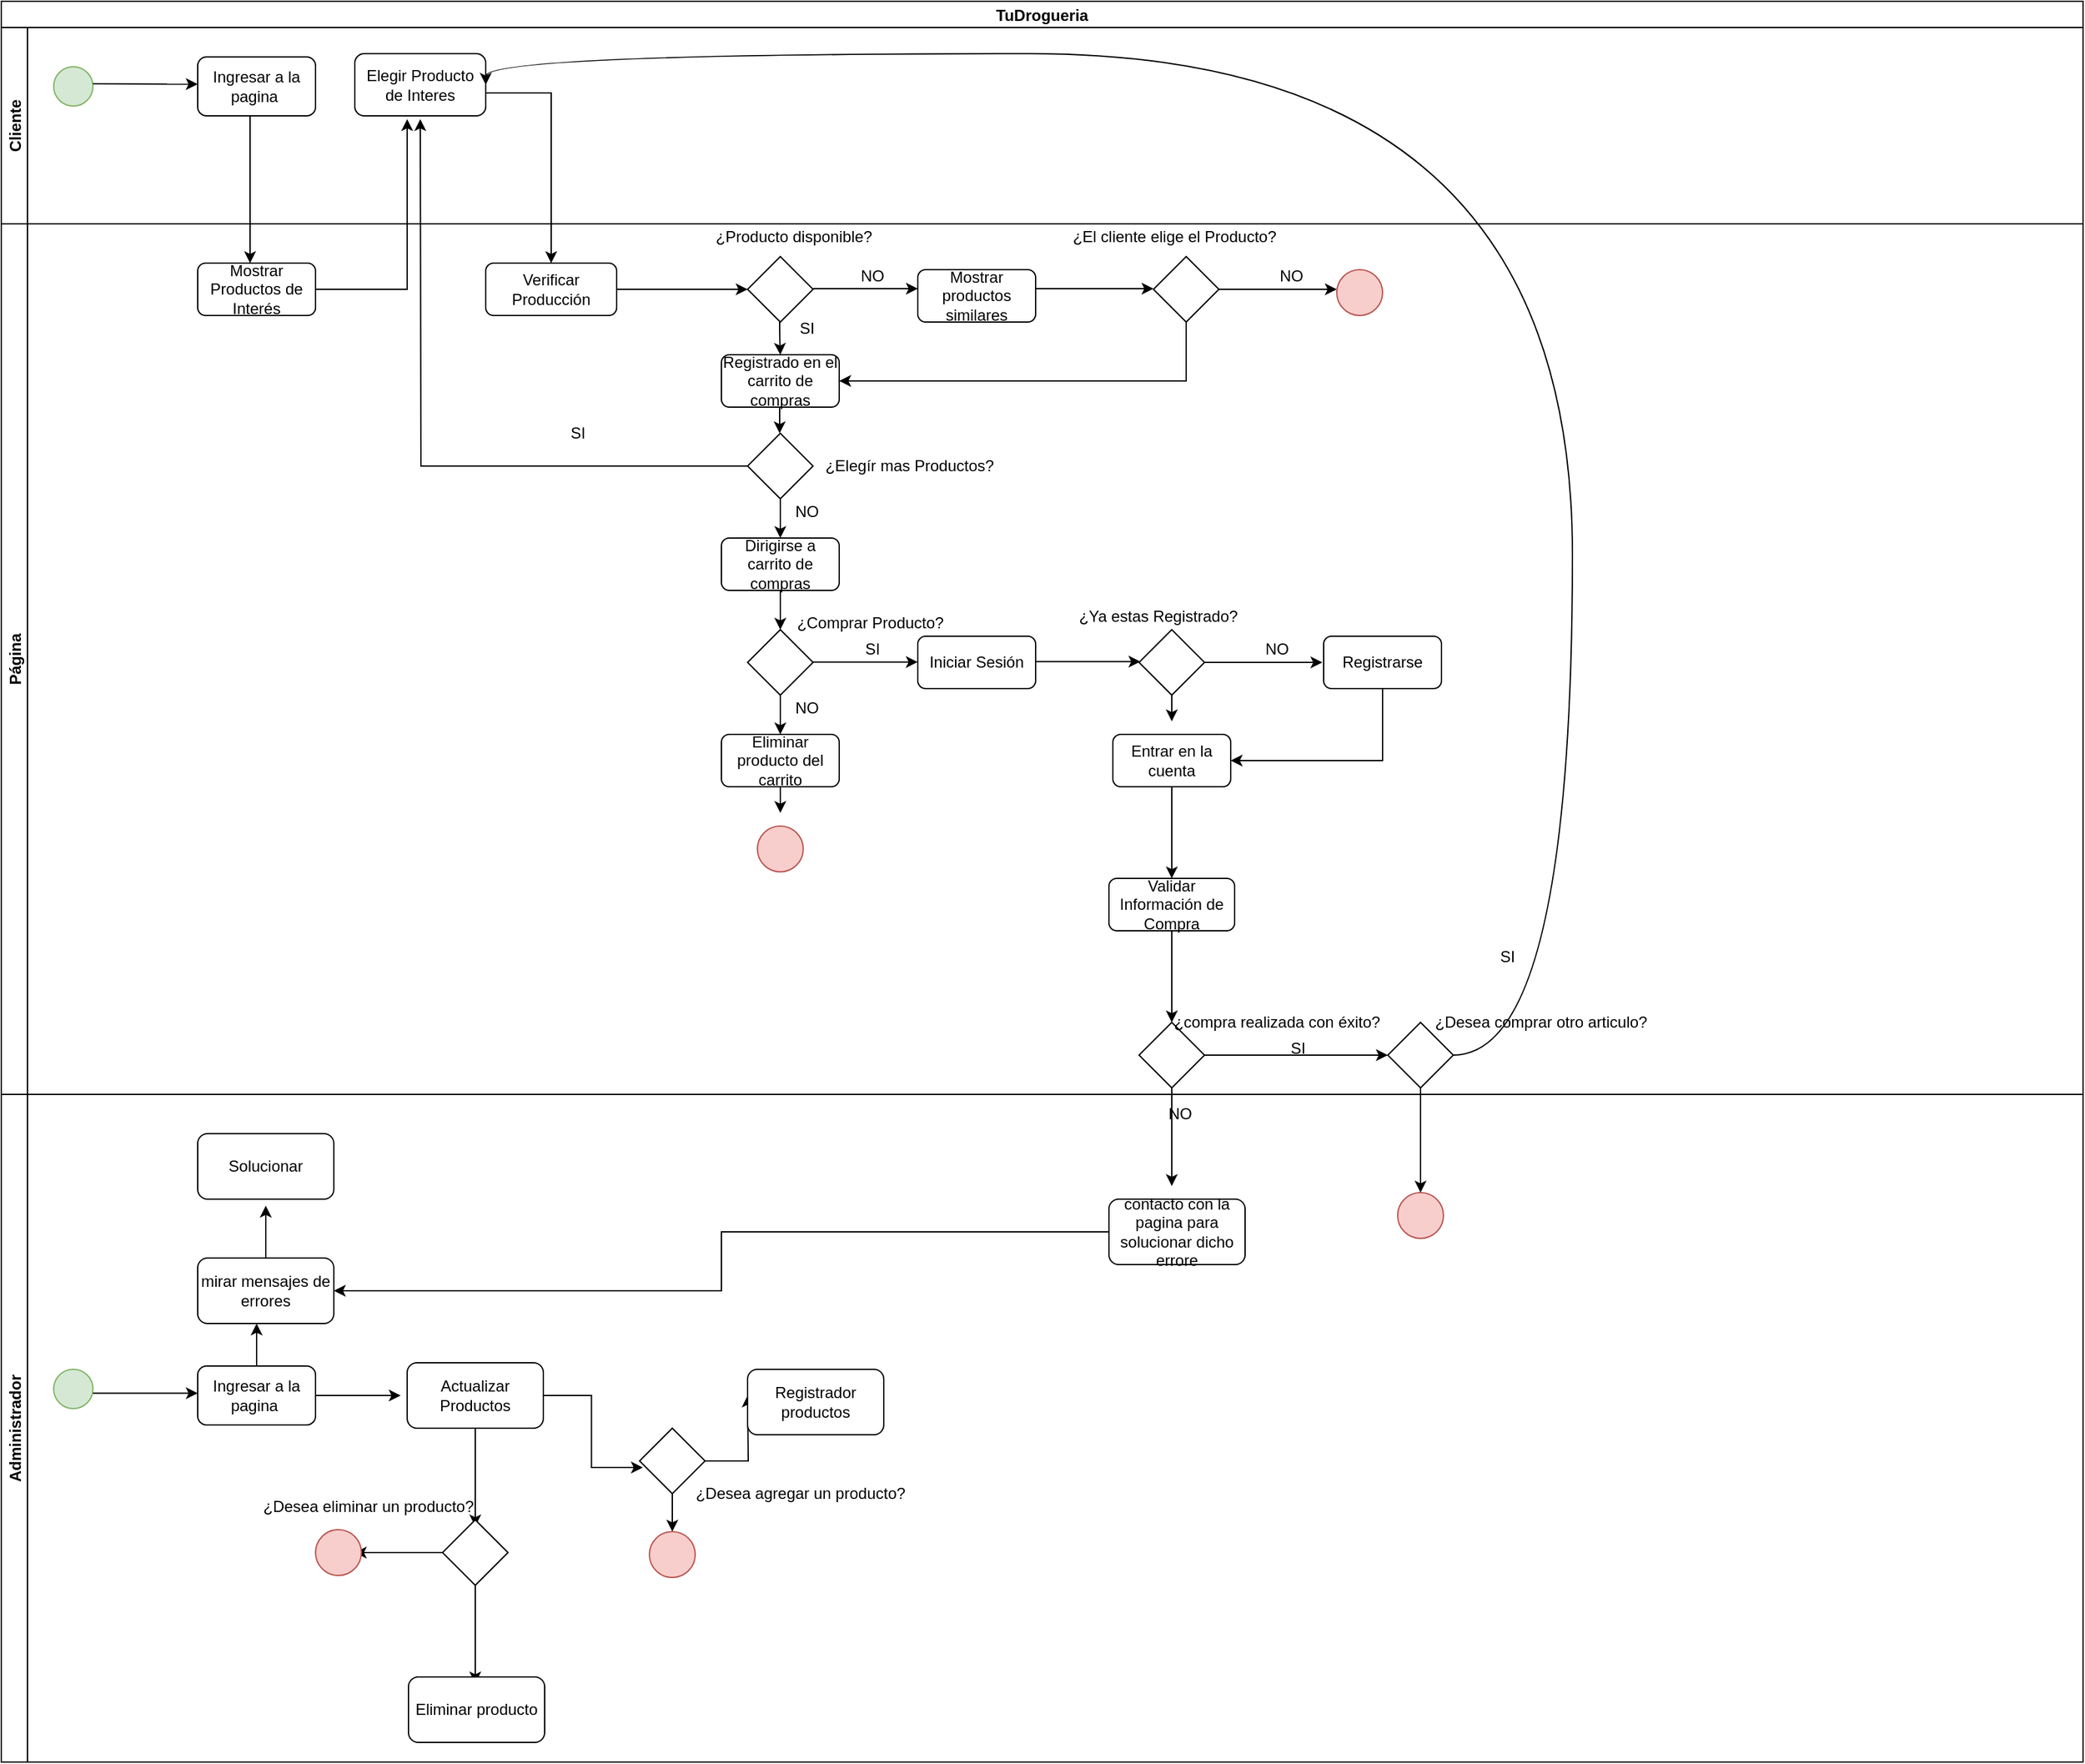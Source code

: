 <mxfile version="15.5.0" type="github">
  <diagram id="iLErq7WvWt9j3S8JXRM4" name="Page-1">
    <mxGraphModel dx="6863" dy="2080" grid="1" gridSize="10" guides="1" tooltips="1" connect="1" arrows="1" fold="1" page="1" pageScale="1" pageWidth="827" pageHeight="1169" math="0" shadow="0">
      <root>
        <mxCell id="0" />
        <mxCell id="1" parent="0" />
        <object label="TuDrogueria " id="Q-ztdBQz_QTRS-wrmiZl-7">
          <mxCell style="swimlane;childLayout=stackLayout;resizeParent=1;resizeParentMax=0;horizontal=1;startSize=20;horizontalStack=0;" parent="1" vertex="1">
            <mxGeometry x="-3290" y="110" width="1590" height="1345" as="geometry">
              <mxRectangle x="-2470" y="160" width="60" height="20" as="alternateBounds" />
            </mxGeometry>
          </mxCell>
        </object>
        <mxCell id="Q-ztdBQz_QTRS-wrmiZl-8" value="&#xa;Cliente&#xa;" style="swimlane;startSize=20;horizontal=0;" parent="Q-ztdBQz_QTRS-wrmiZl-7" vertex="1">
          <mxGeometry y="20" width="1590" height="150" as="geometry">
            <mxRectangle y="20" width="790" height="20" as="alternateBounds" />
          </mxGeometry>
        </mxCell>
        <mxCell id="Q-ztdBQz_QTRS-wrmiZl-12" value="" style="ellipse;whiteSpace=wrap;html=1;aspect=fixed;fillColor=#d5e8d4;strokeColor=#82b366;" parent="Q-ztdBQz_QTRS-wrmiZl-8" vertex="1">
          <mxGeometry x="40" y="30" width="30" height="30" as="geometry" />
        </mxCell>
        <mxCell id="Q-ztdBQz_QTRS-wrmiZl-14" value="Ingresar a la pagina&amp;nbsp;" style="rounded=1;whiteSpace=wrap;html=1;" parent="Q-ztdBQz_QTRS-wrmiZl-8" vertex="1">
          <mxGeometry x="150" y="22.5" width="90" height="45" as="geometry" />
        </mxCell>
        <mxCell id="Q-ztdBQz_QTRS-wrmiZl-18" value="" style="curved=1;endArrow=classic;html=1;rounded=0;edgeStyle=orthogonalEdgeStyle;" parent="Q-ztdBQz_QTRS-wrmiZl-8" edge="1">
          <mxGeometry width="50" height="50" relative="1" as="geometry">
            <mxPoint x="190" y="67.5" as="sourcePoint" />
            <mxPoint x="190" y="180" as="targetPoint" />
            <Array as="points">
              <mxPoint x="190" y="77.5" />
              <mxPoint x="190" y="77.5" />
            </Array>
          </mxGeometry>
        </mxCell>
        <mxCell id="Q-ztdBQz_QTRS-wrmiZl-21" value="Elegir Producto de Interes" style="rounded=1;whiteSpace=wrap;html=1;" parent="Q-ztdBQz_QTRS-wrmiZl-8" vertex="1">
          <mxGeometry x="270" y="20" width="100" height="47.5" as="geometry" />
        </mxCell>
        <mxCell id="Q-ztdBQz_QTRS-wrmiZl-22" value="" style="edgeStyle=segmentEdgeStyle;endArrow=classic;html=1;rounded=0;" parent="Q-ztdBQz_QTRS-wrmiZl-8" edge="1">
          <mxGeometry width="50" height="50" relative="1" as="geometry">
            <mxPoint x="370" y="50" as="sourcePoint" />
            <mxPoint x="420" y="180" as="targetPoint" />
          </mxGeometry>
        </mxCell>
        <mxCell id="Q-ztdBQz_QTRS-wrmiZl-43" value="" style="curved=1;endArrow=classic;html=1;rounded=0;edgeStyle=orthogonalEdgeStyle;entryX=0;entryY=0.5;entryDx=0;entryDy=0;" parent="Q-ztdBQz_QTRS-wrmiZl-8" edge="1">
          <mxGeometry width="50" height="50" relative="1" as="geometry">
            <mxPoint x="70" y="43" as="sourcePoint" />
            <mxPoint x="150" y="43.25" as="targetPoint" />
            <Array as="points">
              <mxPoint x="150" y="43.25" />
            </Array>
          </mxGeometry>
        </mxCell>
        <mxCell id="Q-ztdBQz_QTRS-wrmiZl-9" value="Página" style="swimlane;startSize=20;horizontal=0;" parent="Q-ztdBQz_QTRS-wrmiZl-7" vertex="1">
          <mxGeometry y="170" width="1590" height="665" as="geometry" />
        </mxCell>
        <mxCell id="Q-ztdBQz_QTRS-wrmiZl-19" value="Mostrar Productos de Interés" style="rounded=1;whiteSpace=wrap;html=1;" parent="Q-ztdBQz_QTRS-wrmiZl-9" vertex="1">
          <mxGeometry x="150" y="30" width="90" height="40" as="geometry" />
        </mxCell>
        <mxCell id="Q-ztdBQz_QTRS-wrmiZl-20" value="" style="endArrow=classic;html=1;rounded=0;edgeStyle=orthogonalEdgeStyle;" parent="Q-ztdBQz_QTRS-wrmiZl-9" edge="1">
          <mxGeometry width="50" height="50" relative="1" as="geometry">
            <mxPoint x="240" y="50" as="sourcePoint" />
            <mxPoint x="310" y="-80" as="targetPoint" />
            <Array as="points">
              <mxPoint x="310" y="50" />
              <mxPoint x="310" y="-70" />
            </Array>
          </mxGeometry>
        </mxCell>
        <mxCell id="Q-ztdBQz_QTRS-wrmiZl-24" value="Verificar Producción" style="rounded=1;whiteSpace=wrap;html=1;" parent="Q-ztdBQz_QTRS-wrmiZl-9" vertex="1">
          <mxGeometry x="370" y="30" width="100" height="40" as="geometry" />
        </mxCell>
        <mxCell id="Q-ztdBQz_QTRS-wrmiZl-28" value="" style="rhombus;whiteSpace=wrap;html=1;" parent="Q-ztdBQz_QTRS-wrmiZl-9" vertex="1">
          <mxGeometry x="570" y="25" width="50" height="50" as="geometry" />
        </mxCell>
        <mxCell id="Q-ztdBQz_QTRS-wrmiZl-25" value="" style="curved=1;endArrow=classic;html=1;rounded=0;edgeStyle=orthogonalEdgeStyle;exitX=1;exitY=0.5;exitDx=0;exitDy=0;entryX=0;entryY=0.5;entryDx=0;entryDy=0;" parent="Q-ztdBQz_QTRS-wrmiZl-9" source="Q-ztdBQz_QTRS-wrmiZl-24" target="Q-ztdBQz_QTRS-wrmiZl-28" edge="1">
          <mxGeometry width="50" height="50" relative="1" as="geometry">
            <mxPoint x="610" y="110" as="sourcePoint" />
            <mxPoint x="570" y="60" as="targetPoint" />
            <Array as="points">
              <mxPoint x="570" y="50" />
            </Array>
          </mxGeometry>
        </mxCell>
        <mxCell id="Q-ztdBQz_QTRS-wrmiZl-30" value="" style="curved=1;endArrow=classic;html=1;rounded=0;edgeStyle=orthogonalEdgeStyle;exitX=1;exitY=0.5;exitDx=0;exitDy=0;" parent="Q-ztdBQz_QTRS-wrmiZl-9" edge="1">
          <mxGeometry width="50" height="50" relative="1" as="geometry">
            <mxPoint x="620" y="49.5" as="sourcePoint" />
            <mxPoint x="700" y="49.5" as="targetPoint" />
            <Array as="points">
              <mxPoint x="700" y="49.5" />
              <mxPoint x="700" y="49.5" />
            </Array>
          </mxGeometry>
        </mxCell>
        <mxCell id="Q-ztdBQz_QTRS-wrmiZl-31" value="" style="curved=1;endArrow=classic;html=1;rounded=0;edgeStyle=orthogonalEdgeStyle;" parent="Q-ztdBQz_QTRS-wrmiZl-9" edge="1">
          <mxGeometry width="50" height="50" relative="1" as="geometry">
            <mxPoint x="594.5" y="75" as="sourcePoint" />
            <mxPoint x="595" y="100" as="targetPoint" />
            <Array as="points">
              <mxPoint x="594.5" y="85" />
              <mxPoint x="594.5" y="85" />
            </Array>
          </mxGeometry>
        </mxCell>
        <mxCell id="Q-ztdBQz_QTRS-wrmiZl-32" value="SI" style="text;html=1;align=center;verticalAlign=middle;resizable=0;points=[];autosize=1;strokeColor=none;fillColor=none;" parent="Q-ztdBQz_QTRS-wrmiZl-9" vertex="1">
          <mxGeometry x="600" y="70" width="30" height="20" as="geometry" />
        </mxCell>
        <mxCell id="Q-ztdBQz_QTRS-wrmiZl-33" value="NO" style="text;html=1;align=center;verticalAlign=middle;resizable=0;points=[];autosize=1;strokeColor=none;fillColor=none;" parent="Q-ztdBQz_QTRS-wrmiZl-9" vertex="1">
          <mxGeometry x="650" y="30" width="30" height="20" as="geometry" />
        </mxCell>
        <mxCell id="Q-ztdBQz_QTRS-wrmiZl-35" value="&lt;span&gt;Dirigirse a carrito de compras&lt;/span&gt;" style="rounded=1;whiteSpace=wrap;html=1;" parent="Q-ztdBQz_QTRS-wrmiZl-9" vertex="1">
          <mxGeometry x="550" y="240" width="90" height="40" as="geometry" />
        </mxCell>
        <mxCell id="Q-ztdBQz_QTRS-wrmiZl-36" value="" style="curved=1;endArrow=classic;html=1;rounded=0;edgeStyle=orthogonalEdgeStyle;exitX=1;exitY=0.363;exitDx=0;exitDy=0;exitPerimeter=0;" parent="Q-ztdBQz_QTRS-wrmiZl-9" source="Q-ztdBQz_QTRS-wrmiZl-34" edge="1">
          <mxGeometry width="50" height="50" relative="1" as="geometry">
            <mxPoint x="800" y="49.5" as="sourcePoint" />
            <mxPoint x="880" y="49.5" as="targetPoint" />
            <Array as="points" />
          </mxGeometry>
        </mxCell>
        <mxCell id="Q-ztdBQz_QTRS-wrmiZl-34" value="Mostrar productos similares" style="rounded=1;whiteSpace=wrap;html=1;" parent="Q-ztdBQz_QTRS-wrmiZl-9" vertex="1">
          <mxGeometry x="700" y="35" width="90" height="40" as="geometry" />
        </mxCell>
        <mxCell id="Q-ztdBQz_QTRS-wrmiZl-38" value="" style="rhombus;whiteSpace=wrap;html=1;" parent="Q-ztdBQz_QTRS-wrmiZl-9" vertex="1">
          <mxGeometry x="880" y="25" width="50" height="50" as="geometry" />
        </mxCell>
        <mxCell id="Q-ztdBQz_QTRS-wrmiZl-40" value="" style="curved=1;endArrow=classic;html=1;rounded=0;edgeStyle=orthogonalEdgeStyle;exitX=1;exitY=0.363;exitDx=0;exitDy=0;exitPerimeter=0;" parent="Q-ztdBQz_QTRS-wrmiZl-9" edge="1">
          <mxGeometry width="50" height="50" relative="1" as="geometry">
            <mxPoint x="930" y="50.02" as="sourcePoint" />
            <mxPoint x="1020" y="50" as="targetPoint" />
            <Array as="points" />
          </mxGeometry>
        </mxCell>
        <mxCell id="Q-ztdBQz_QTRS-wrmiZl-42" value="" style="ellipse;whiteSpace=wrap;html=1;aspect=fixed;fillColor=#f8cecc;strokeColor=#b85450;" parent="Q-ztdBQz_QTRS-wrmiZl-9" vertex="1">
          <mxGeometry x="1020" y="35" width="35" height="35" as="geometry" />
        </mxCell>
        <mxCell id="Q-ztdBQz_QTRS-wrmiZl-60" value="&lt;span&gt;Registrado en el carrito de compras&lt;/span&gt;" style="rounded=1;whiteSpace=wrap;html=1;" parent="Q-ztdBQz_QTRS-wrmiZl-9" vertex="1">
          <mxGeometry x="550" y="100" width="90" height="40" as="geometry" />
        </mxCell>
        <mxCell id="Q-ztdBQz_QTRS-wrmiZl-61" value="" style="endArrow=classic;html=1;rounded=0;edgeStyle=orthogonalEdgeStyle;exitX=0.5;exitY=1;exitDx=0;exitDy=0;entryX=1;entryY=0.5;entryDx=0;entryDy=0;" parent="Q-ztdBQz_QTRS-wrmiZl-9" source="Q-ztdBQz_QTRS-wrmiZl-38" target="Q-ztdBQz_QTRS-wrmiZl-60" edge="1">
          <mxGeometry width="50" height="50" relative="1" as="geometry">
            <mxPoint x="610" y="260" as="sourcePoint" />
            <mxPoint x="660" y="210" as="targetPoint" />
          </mxGeometry>
        </mxCell>
        <mxCell id="Q-ztdBQz_QTRS-wrmiZl-63" value="" style="curved=1;endArrow=classic;html=1;rounded=0;edgeStyle=orthogonalEdgeStyle;" parent="Q-ztdBQz_QTRS-wrmiZl-9" edge="1">
          <mxGeometry width="50" height="50" relative="1" as="geometry">
            <mxPoint x="594.5" y="140" as="sourcePoint" />
            <mxPoint x="595" y="160" as="targetPoint" />
            <Array as="points">
              <mxPoint x="595" y="160" />
              <mxPoint x="595" y="160" />
            </Array>
          </mxGeometry>
        </mxCell>
        <mxCell id="Q-ztdBQz_QTRS-wrmiZl-29" value="¿Producto disponible? " style="text;html=1;align=center;verticalAlign=middle;resizable=0;points=[];autosize=1;strokeColor=none;fillColor=none;" parent="Q-ztdBQz_QTRS-wrmiZl-9" vertex="1">
          <mxGeometry x="540" width="130" height="20" as="geometry" />
        </mxCell>
        <mxCell id="Q-ztdBQz_QTRS-wrmiZl-39" value="&amp;nbsp;¿El cliente elige el Producto?" style="text;html=1;align=center;verticalAlign=middle;resizable=0;points=[];autosize=1;strokeColor=none;fillColor=none;" parent="Q-ztdBQz_QTRS-wrmiZl-9" vertex="1">
          <mxGeometry x="809" width="170" height="20" as="geometry" />
        </mxCell>
        <mxCell id="Q-ztdBQz_QTRS-wrmiZl-41" value="NO" style="text;html=1;align=center;verticalAlign=middle;resizable=0;points=[];autosize=1;strokeColor=none;fillColor=none;" parent="Q-ztdBQz_QTRS-wrmiZl-9" vertex="1">
          <mxGeometry x="970" y="30" width="30" height="20" as="geometry" />
        </mxCell>
        <mxCell id="RgVQddcgOOPo6vJ5mXaN-2" value="" style="rhombus;whiteSpace=wrap;html=1;" parent="Q-ztdBQz_QTRS-wrmiZl-9" vertex="1">
          <mxGeometry x="570" y="160" width="50" height="50" as="geometry" />
        </mxCell>
        <mxCell id="RgVQddcgOOPo6vJ5mXaN-1" value="" style="curved=1;endArrow=classic;html=1;rounded=0;edgeStyle=orthogonalEdgeStyle;exitX=0.5;exitY=1;exitDx=0;exitDy=0;" parent="Q-ztdBQz_QTRS-wrmiZl-9" source="Q-ztdBQz_QTRS-wrmiZl-35" edge="1">
          <mxGeometry width="50" height="50" relative="1" as="geometry">
            <mxPoint x="630" y="310" as="sourcePoint" />
            <mxPoint x="595" y="310" as="targetPoint" />
            <Array as="points">
              <mxPoint x="595" y="310" />
            </Array>
          </mxGeometry>
        </mxCell>
        <mxCell id="RgVQddcgOOPo6vJ5mXaN-3" value="¿Elegír mas Productos?&amp;nbsp;" style="text;html=1;align=center;verticalAlign=middle;resizable=0;points=[];autosize=1;strokeColor=none;fillColor=none;" parent="Q-ztdBQz_QTRS-wrmiZl-9" vertex="1">
          <mxGeometry x="620" y="175" width="150" height="20" as="geometry" />
        </mxCell>
        <mxCell id="RgVQddcgOOPo6vJ5mXaN-4" value="" style="curved=1;endArrow=classic;html=1;rounded=0;edgeStyle=orthogonalEdgeStyle;exitX=0.5;exitY=1;exitDx=0;exitDy=0;entryX=0.5;entryY=0;entryDx=0;entryDy=0;" parent="Q-ztdBQz_QTRS-wrmiZl-9" source="RgVQddcgOOPo6vJ5mXaN-2" target="Q-ztdBQz_QTRS-wrmiZl-35" edge="1">
          <mxGeometry width="50" height="50" relative="1" as="geometry">
            <mxPoint x="605" y="290" as="sourcePoint" />
            <mxPoint x="720" y="240" as="targetPoint" />
            <Array as="points">
              <mxPoint x="595" y="230" />
              <mxPoint x="595" y="230" />
            </Array>
          </mxGeometry>
        </mxCell>
        <mxCell id="RgVQddcgOOPo6vJ5mXaN-5" value="" style="endArrow=classic;html=1;rounded=0;edgeStyle=orthogonalEdgeStyle;" parent="Q-ztdBQz_QTRS-wrmiZl-9" source="RgVQddcgOOPo6vJ5mXaN-2" edge="1">
          <mxGeometry width="50" height="50" relative="1" as="geometry">
            <mxPoint x="540" y="120" as="sourcePoint" />
            <mxPoint x="320" y="-80" as="targetPoint" />
          </mxGeometry>
        </mxCell>
        <mxCell id="RgVQddcgOOPo6vJ5mXaN-7" value="NO" style="text;html=1;align=center;verticalAlign=middle;resizable=0;points=[];autosize=1;strokeColor=none;fillColor=none;" parent="Q-ztdBQz_QTRS-wrmiZl-9" vertex="1">
          <mxGeometry x="600" y="210" width="30" height="20" as="geometry" />
        </mxCell>
        <mxCell id="RgVQddcgOOPo6vJ5mXaN-9" value="" style="curved=1;endArrow=classic;html=1;rounded=0;edgeStyle=orthogonalEdgeStyle;exitX=0.5;exitY=1;exitDx=0;exitDy=0;" parent="Q-ztdBQz_QTRS-wrmiZl-9" source="RgVQddcgOOPo6vJ5mXaN-10" edge="1">
          <mxGeometry width="50" height="50" relative="1" as="geometry">
            <mxPoint x="595" y="350" as="sourcePoint" />
            <mxPoint x="595" y="390" as="targetPoint" />
            <Array as="points" />
          </mxGeometry>
        </mxCell>
        <mxCell id="RgVQddcgOOPo6vJ5mXaN-10" value="" style="rhombus;whiteSpace=wrap;html=1;" parent="Q-ztdBQz_QTRS-wrmiZl-9" vertex="1">
          <mxGeometry x="570" y="310" width="50" height="50" as="geometry" />
        </mxCell>
        <mxCell id="RgVQddcgOOPo6vJ5mXaN-11" value="" style="curved=1;endArrow=classic;html=1;rounded=0;edgeStyle=orthogonalEdgeStyle;exitX=1;exitY=0.5;exitDx=0;exitDy=0;" parent="Q-ztdBQz_QTRS-wrmiZl-9" edge="1">
          <mxGeometry width="50" height="50" relative="1" as="geometry">
            <mxPoint x="619.97" y="334.71" as="sourcePoint" />
            <mxPoint x="699.97" y="334.71" as="targetPoint" />
            <Array as="points">
              <mxPoint x="699.97" y="334.71" />
              <mxPoint x="699.97" y="334.71" />
            </Array>
          </mxGeometry>
        </mxCell>
        <mxCell id="RgVQddcgOOPo6vJ5mXaN-12" value="¿Comprar Producto?&amp;nbsp;" style="text;html=1;align=center;verticalAlign=middle;resizable=0;points=[];autosize=1;strokeColor=none;fillColor=none;" parent="Q-ztdBQz_QTRS-wrmiZl-9" vertex="1">
          <mxGeometry x="600" y="295" width="130" height="20" as="geometry" />
        </mxCell>
        <mxCell id="RgVQddcgOOPo6vJ5mXaN-13" value="NO" style="text;html=1;align=center;verticalAlign=middle;resizable=0;points=[];autosize=1;strokeColor=none;fillColor=none;" parent="Q-ztdBQz_QTRS-wrmiZl-9" vertex="1">
          <mxGeometry x="600" y="360" width="30" height="20" as="geometry" />
        </mxCell>
        <mxCell id="RgVQddcgOOPo6vJ5mXaN-14" value="&lt;span&gt;Eliminar producto del carrito&lt;/span&gt;" style="rounded=1;whiteSpace=wrap;html=1;" parent="Q-ztdBQz_QTRS-wrmiZl-9" vertex="1">
          <mxGeometry x="550" y="390" width="90" height="40" as="geometry" />
        </mxCell>
        <mxCell id="RgVQddcgOOPo6vJ5mXaN-17" value="" style="ellipse;whiteSpace=wrap;html=1;aspect=fixed;fillColor=#f8cecc;strokeColor=#b85450;" parent="Q-ztdBQz_QTRS-wrmiZl-9" vertex="1">
          <mxGeometry x="577.5" y="460" width="35" height="35" as="geometry" />
        </mxCell>
        <mxCell id="RgVQddcgOOPo6vJ5mXaN-18" value="SI" style="text;html=1;align=center;verticalAlign=middle;resizable=0;points=[];autosize=1;strokeColor=none;fillColor=none;" parent="Q-ztdBQz_QTRS-wrmiZl-9" vertex="1">
          <mxGeometry x="650" y="315" width="30" height="20" as="geometry" />
        </mxCell>
        <mxCell id="RgVQddcgOOPo6vJ5mXaN-19" value="Iniciar Sesión" style="rounded=1;whiteSpace=wrap;html=1;" parent="Q-ztdBQz_QTRS-wrmiZl-9" vertex="1">
          <mxGeometry x="700" y="315" width="90" height="40" as="geometry" />
        </mxCell>
        <mxCell id="RgVQddcgOOPo6vJ5mXaN-20" value="" style="curved=1;endArrow=classic;html=1;rounded=0;edgeStyle=orthogonalEdgeStyle;exitX=1;exitY=0.5;exitDx=0;exitDy=0;" parent="Q-ztdBQz_QTRS-wrmiZl-9" edge="1">
          <mxGeometry width="50" height="50" relative="1" as="geometry">
            <mxPoint x="790.0" y="334.43" as="sourcePoint" />
            <mxPoint x="870.0" y="334.43" as="targetPoint" />
            <Array as="points">
              <mxPoint x="870" y="334.43" />
              <mxPoint x="870" y="334.43" />
            </Array>
          </mxGeometry>
        </mxCell>
        <mxCell id="RgVQddcgOOPo6vJ5mXaN-21" value="" style="rhombus;whiteSpace=wrap;html=1;" parent="Q-ztdBQz_QTRS-wrmiZl-9" vertex="1">
          <mxGeometry x="869" y="310" width="50" height="50" as="geometry" />
        </mxCell>
        <mxCell id="RgVQddcgOOPo6vJ5mXaN-22" value="¿Ya estas Registrado?&amp;nbsp;" style="text;html=1;align=center;verticalAlign=middle;resizable=0;points=[];autosize=1;strokeColor=none;fillColor=none;" parent="Q-ztdBQz_QTRS-wrmiZl-9" vertex="1">
          <mxGeometry x="815" y="290" width="140" height="20" as="geometry" />
        </mxCell>
        <mxCell id="RgVQddcgOOPo6vJ5mXaN-23" value="" style="curved=1;endArrow=classic;html=1;rounded=0;edgeStyle=orthogonalEdgeStyle;exitX=1;exitY=0.363;exitDx=0;exitDy=0;exitPerimeter=0;" parent="Q-ztdBQz_QTRS-wrmiZl-9" edge="1">
          <mxGeometry width="50" height="50" relative="1" as="geometry">
            <mxPoint x="919" y="335.02" as="sourcePoint" />
            <mxPoint x="1009" y="335" as="targetPoint" />
            <Array as="points" />
          </mxGeometry>
        </mxCell>
        <mxCell id="RgVQddcgOOPo6vJ5mXaN-25" value="NO" style="text;html=1;align=center;verticalAlign=middle;resizable=0;points=[];autosize=1;strokeColor=none;fillColor=none;" parent="Q-ztdBQz_QTRS-wrmiZl-9" vertex="1">
          <mxGeometry x="959" y="315" width="30" height="20" as="geometry" />
        </mxCell>
        <mxCell id="XuO5vmQLqCFwRtMips6P-2" value="" style="edgeStyle=orthogonalEdgeStyle;rounded=0;orthogonalLoop=1;jettySize=auto;html=1;" parent="Q-ztdBQz_QTRS-wrmiZl-9" source="RgVQddcgOOPo6vJ5mXaN-27" target="XuO5vmQLqCFwRtMips6P-1" edge="1">
          <mxGeometry relative="1" as="geometry" />
        </mxCell>
        <mxCell id="RgVQddcgOOPo6vJ5mXaN-27" value="&lt;span&gt;Entrar en la cuenta&lt;/span&gt;" style="rounded=1;whiteSpace=wrap;html=1;" parent="Q-ztdBQz_QTRS-wrmiZl-9" vertex="1">
          <mxGeometry x="849" y="390" width="90" height="40" as="geometry" />
        </mxCell>
        <mxCell id="RgVQddcgOOPo6vJ5mXaN-28" value="&lt;span&gt;Registrarse&lt;/span&gt;" style="rounded=1;whiteSpace=wrap;html=1;" parent="Q-ztdBQz_QTRS-wrmiZl-9" vertex="1">
          <mxGeometry x="1010" y="315" width="90" height="40" as="geometry" />
        </mxCell>
        <mxCell id="RgVQddcgOOPo6vJ5mXaN-29" value="" style="endArrow=classic;html=1;rounded=0;edgeStyle=orthogonalEdgeStyle;exitX=0.5;exitY=1;exitDx=0;exitDy=0;entryX=1;entryY=0.5;entryDx=0;entryDy=0;" parent="Q-ztdBQz_QTRS-wrmiZl-9" source="RgVQddcgOOPo6vJ5mXaN-28" target="RgVQddcgOOPo6vJ5mXaN-27" edge="1">
          <mxGeometry width="50" height="50" relative="1" as="geometry">
            <mxPoint x="1145" y="430" as="sourcePoint" />
            <mxPoint x="940" y="415" as="targetPoint" />
            <Array as="points">
              <mxPoint x="1055" y="410" />
            </Array>
          </mxGeometry>
        </mxCell>
        <mxCell id="XuO5vmQLqCFwRtMips6P-1" value="Validar Información de Compra" style="whiteSpace=wrap;html=1;rounded=1;" parent="Q-ztdBQz_QTRS-wrmiZl-9" vertex="1">
          <mxGeometry x="846" y="500" width="96" height="40" as="geometry" />
        </mxCell>
        <mxCell id="XuO5vmQLqCFwRtMips6P-18" value="" style="edgeStyle=orthogonalEdgeStyle;rounded=0;orthogonalLoop=1;jettySize=auto;html=1;" parent="Q-ztdBQz_QTRS-wrmiZl-9" source="XuO5vmQLqCFwRtMips6P-5" edge="1">
          <mxGeometry relative="1" as="geometry">
            <mxPoint x="1059" y="635" as="targetPoint" />
          </mxGeometry>
        </mxCell>
        <mxCell id="XuO5vmQLqCFwRtMips6P-5" value="" style="rhombus;whiteSpace=wrap;html=1;" parent="Q-ztdBQz_QTRS-wrmiZl-9" vertex="1">
          <mxGeometry x="869" y="610" width="50" height="50" as="geometry" />
        </mxCell>
        <mxCell id="XuO5vmQLqCFwRtMips6P-6" value="¿compra realizada con éxito?" style="text;html=1;align=center;verticalAlign=middle;resizable=0;points=[];autosize=1;strokeColor=none;fillColor=none;" parent="Q-ztdBQz_QTRS-wrmiZl-9" vertex="1">
          <mxGeometry x="889" y="600" width="170" height="20" as="geometry" />
        </mxCell>
        <mxCell id="XuO5vmQLqCFwRtMips6P-20" value="" style="rhombus;whiteSpace=wrap;html=1;" parent="Q-ztdBQz_QTRS-wrmiZl-9" vertex="1">
          <mxGeometry x="1059" y="610" width="50" height="50" as="geometry" />
        </mxCell>
        <mxCell id="XuO5vmQLqCFwRtMips6P-21" value="&amp;nbsp; &amp;nbsp; &amp;nbsp; &amp;nbsp; &amp;nbsp; &amp;nbsp; &amp;nbsp; &amp;nbsp; &amp;nbsp; &amp;nbsp; &amp;nbsp; &amp;nbsp; &amp;nbsp; &amp;nbsp; &amp;nbsp;¿Desea comprar otro articulo?&amp;nbsp;" style="text;html=1;align=center;verticalAlign=middle;resizable=0;points=[];autosize=1;strokeColor=none;fillColor=none;" parent="Q-ztdBQz_QTRS-wrmiZl-9" vertex="1">
          <mxGeometry x="989" y="600" width="280" height="20" as="geometry" />
        </mxCell>
        <mxCell id="Q-ztdBQz_QTRS-wrmiZl-10" value="Administrador" style="swimlane;startSize=20;horizontal=0;" parent="Q-ztdBQz_QTRS-wrmiZl-7" vertex="1">
          <mxGeometry y="835" width="1590" height="510" as="geometry" />
        </mxCell>
        <mxCell id="oQFXE18txxFAwCXXjKdY-53" value="" style="edgeStyle=orthogonalEdgeStyle;rounded=0;orthogonalLoop=1;jettySize=auto;html=1;entryX=1;entryY=0.5;entryDx=0;entryDy=0;" edge="1" parent="Q-ztdBQz_QTRS-wrmiZl-10" source="XuO5vmQLqCFwRtMips6P-9" target="oQFXE18txxFAwCXXjKdY-49">
          <mxGeometry relative="1" as="geometry">
            <mxPoint x="766" y="105" as="targetPoint" />
          </mxGeometry>
        </mxCell>
        <mxCell id="XuO5vmQLqCFwRtMips6P-9" value="contacto con la pagina para solucionar dicho errore" style="whiteSpace=wrap;html=1;rounded=1;" parent="Q-ztdBQz_QTRS-wrmiZl-10" vertex="1">
          <mxGeometry x="846" y="80" width="104" height="50" as="geometry" />
        </mxCell>
        <mxCell id="XuO5vmQLqCFwRtMips6P-28" value="" style="ellipse;whiteSpace=wrap;html=1;aspect=fixed;fillColor=#f8cecc;strokeColor=#b85450;" parent="Q-ztdBQz_QTRS-wrmiZl-10" vertex="1">
          <mxGeometry x="1066.5" y="75" width="35" height="35" as="geometry" />
        </mxCell>
        <mxCell id="oQFXE18txxFAwCXXjKdY-1" value="" style="ellipse;whiteSpace=wrap;html=1;aspect=fixed;fillColor=#d5e8d4;strokeColor=#82b366;" vertex="1" parent="Q-ztdBQz_QTRS-wrmiZl-10">
          <mxGeometry x="40" y="210" width="30" height="30" as="geometry" />
        </mxCell>
        <mxCell id="oQFXE18txxFAwCXXjKdY-10" value="" style="edgeStyle=orthogonalEdgeStyle;rounded=0;orthogonalLoop=1;jettySize=auto;html=1;" edge="1" parent="Q-ztdBQz_QTRS-wrmiZl-10" source="oQFXE18txxFAwCXXjKdY-2">
          <mxGeometry relative="1" as="geometry">
            <mxPoint x="305" y="230" as="targetPoint" />
          </mxGeometry>
        </mxCell>
        <mxCell id="oQFXE18txxFAwCXXjKdY-48" value="" style="edgeStyle=orthogonalEdgeStyle;rounded=0;orthogonalLoop=1;jettySize=auto;html=1;" edge="1" parent="Q-ztdBQz_QTRS-wrmiZl-10" source="oQFXE18txxFAwCXXjKdY-2">
          <mxGeometry relative="1" as="geometry">
            <mxPoint x="195" y="175" as="targetPoint" />
          </mxGeometry>
        </mxCell>
        <mxCell id="oQFXE18txxFAwCXXjKdY-2" value="Ingresar a la pagina&amp;nbsp;" style="rounded=1;whiteSpace=wrap;html=1;" vertex="1" parent="Q-ztdBQz_QTRS-wrmiZl-10">
          <mxGeometry x="150" y="207.5" width="90" height="45" as="geometry" />
        </mxCell>
        <mxCell id="oQFXE18txxFAwCXXjKdY-3" value="" style="curved=1;endArrow=classic;html=1;rounded=0;edgeStyle=orthogonalEdgeStyle;entryX=0;entryY=0.5;entryDx=0;entryDy=0;" edge="1" parent="Q-ztdBQz_QTRS-wrmiZl-10">
          <mxGeometry width="50" height="50" relative="1" as="geometry">
            <mxPoint x="70" y="228.3" as="sourcePoint" />
            <mxPoint x="150" y="228.25" as="targetPoint" />
            <Array as="points">
              <mxPoint x="150" y="228.25" />
            </Array>
          </mxGeometry>
        </mxCell>
        <mxCell id="oQFXE18txxFAwCXXjKdY-28" value="" style="edgeStyle=orthogonalEdgeStyle;rounded=0;orthogonalLoop=1;jettySize=auto;html=1;entryX=0.05;entryY=0.6;entryDx=0;entryDy=0;entryPerimeter=0;" edge="1" parent="Q-ztdBQz_QTRS-wrmiZl-10" source="oQFXE18txxFAwCXXjKdY-26" target="oQFXE18txxFAwCXXjKdY-29">
          <mxGeometry relative="1" as="geometry">
            <mxPoint x="486" y="285" as="targetPoint" />
          </mxGeometry>
        </mxCell>
        <mxCell id="oQFXE18txxFAwCXXjKdY-39" value="" style="edgeStyle=orthogonalEdgeStyle;rounded=0;orthogonalLoop=1;jettySize=auto;html=1;" edge="1" parent="Q-ztdBQz_QTRS-wrmiZl-10" source="oQFXE18txxFAwCXXjKdY-26">
          <mxGeometry relative="1" as="geometry">
            <mxPoint x="362" y="330" as="targetPoint" />
          </mxGeometry>
        </mxCell>
        <mxCell id="oQFXE18txxFAwCXXjKdY-26" value="Actualizar Productos" style="whiteSpace=wrap;html=1;rounded=1;" vertex="1" parent="Q-ztdBQz_QTRS-wrmiZl-10">
          <mxGeometry x="310" y="205" width="104" height="50" as="geometry" />
        </mxCell>
        <mxCell id="oQFXE18txxFAwCXXjKdY-11" value="¿Desea agregar un producto?" style="text;html=1;align=center;verticalAlign=middle;resizable=0;points=[];autosize=1;strokeColor=none;fillColor=none;" vertex="1" parent="Q-ztdBQz_QTRS-wrmiZl-10">
          <mxGeometry x="520" y="295" width="180" height="20" as="geometry" />
        </mxCell>
        <mxCell id="oQFXE18txxFAwCXXjKdY-31" value="" style="edgeStyle=orthogonalEdgeStyle;rounded=0;orthogonalLoop=1;jettySize=auto;html=1;entryX=0.5;entryY=0;entryDx=0;entryDy=0;" edge="1" parent="Q-ztdBQz_QTRS-wrmiZl-10" source="oQFXE18txxFAwCXXjKdY-29" target="oQFXE18txxFAwCXXjKdY-33">
          <mxGeometry relative="1" as="geometry">
            <mxPoint x="513" y="330" as="targetPoint" />
          </mxGeometry>
        </mxCell>
        <mxCell id="oQFXE18txxFAwCXXjKdY-36" value="" style="edgeStyle=orthogonalEdgeStyle;rounded=0;orthogonalLoop=1;jettySize=auto;html=1;" edge="1" parent="Q-ztdBQz_QTRS-wrmiZl-10" source="oQFXE18txxFAwCXXjKdY-29">
          <mxGeometry relative="1" as="geometry">
            <mxPoint x="570" y="230" as="targetPoint" />
          </mxGeometry>
        </mxCell>
        <mxCell id="oQFXE18txxFAwCXXjKdY-29" value="" style="rhombus;whiteSpace=wrap;html=1;" vertex="1" parent="Q-ztdBQz_QTRS-wrmiZl-10">
          <mxGeometry x="487.5" y="255" width="50" height="50" as="geometry" />
        </mxCell>
        <mxCell id="oQFXE18txxFAwCXXjKdY-33" value="" style="ellipse;whiteSpace=wrap;html=1;aspect=fixed;fillColor=#f8cecc;strokeColor=#b85450;" vertex="1" parent="Q-ztdBQz_QTRS-wrmiZl-10">
          <mxGeometry x="495" y="334" width="35" height="35" as="geometry" />
        </mxCell>
        <mxCell id="oQFXE18txxFAwCXXjKdY-37" value="Registrador productos" style="whiteSpace=wrap;html=1;rounded=1;" vertex="1" parent="Q-ztdBQz_QTRS-wrmiZl-10">
          <mxGeometry x="570" y="210" width="104" height="50" as="geometry" />
        </mxCell>
        <mxCell id="oQFXE18txxFAwCXXjKdY-42" value="" style="edgeStyle=orthogonalEdgeStyle;rounded=0;orthogonalLoop=1;jettySize=auto;html=1;" edge="1" parent="Q-ztdBQz_QTRS-wrmiZl-10" source="oQFXE18txxFAwCXXjKdY-40">
          <mxGeometry relative="1" as="geometry">
            <mxPoint x="270" y="350" as="targetPoint" />
            <Array as="points">
              <mxPoint x="280" y="350" />
            </Array>
          </mxGeometry>
        </mxCell>
        <mxCell id="oQFXE18txxFAwCXXjKdY-45" value="" style="edgeStyle=orthogonalEdgeStyle;rounded=0;orthogonalLoop=1;jettySize=auto;html=1;" edge="1" parent="Q-ztdBQz_QTRS-wrmiZl-10" source="oQFXE18txxFAwCXXjKdY-40">
          <mxGeometry relative="1" as="geometry">
            <mxPoint x="362" y="450" as="targetPoint" />
          </mxGeometry>
        </mxCell>
        <mxCell id="oQFXE18txxFAwCXXjKdY-40" value="" style="rhombus;whiteSpace=wrap;html=1;" vertex="1" parent="Q-ztdBQz_QTRS-wrmiZl-10">
          <mxGeometry x="337" y="325" width="50" height="50" as="geometry" />
        </mxCell>
        <mxCell id="oQFXE18txxFAwCXXjKdY-41" value="&lt;font&gt;¿Desea eliminar un producto?&lt;/font&gt;" style="text;html=1;align=center;verticalAlign=middle;resizable=0;points=[];autosize=1;strokeColor=none;fillColor=none;" vertex="1" parent="Q-ztdBQz_QTRS-wrmiZl-10">
          <mxGeometry x="190" y="305" width="180" height="20" as="geometry" />
        </mxCell>
        <mxCell id="oQFXE18txxFAwCXXjKdY-43" value="" style="ellipse;whiteSpace=wrap;html=1;aspect=fixed;fillColor=#f8cecc;strokeColor=#b85450;" vertex="1" parent="Q-ztdBQz_QTRS-wrmiZl-10">
          <mxGeometry x="240" y="332.5" width="35" height="35" as="geometry" />
        </mxCell>
        <mxCell id="oQFXE18txxFAwCXXjKdY-46" value="Eliminar producto" style="whiteSpace=wrap;html=1;rounded=1;" vertex="1" parent="Q-ztdBQz_QTRS-wrmiZl-10">
          <mxGeometry x="311" y="445" width="104" height="50" as="geometry" />
        </mxCell>
        <mxCell id="oQFXE18txxFAwCXXjKdY-51" value="" style="edgeStyle=orthogonalEdgeStyle;rounded=0;orthogonalLoop=1;jettySize=auto;html=1;" edge="1" parent="Q-ztdBQz_QTRS-wrmiZl-10" source="oQFXE18txxFAwCXXjKdY-49">
          <mxGeometry relative="1" as="geometry">
            <mxPoint x="202" y="85" as="targetPoint" />
          </mxGeometry>
        </mxCell>
        <mxCell id="oQFXE18txxFAwCXXjKdY-49" value="mirar mensajes de errores" style="whiteSpace=wrap;html=1;rounded=1;" vertex="1" parent="Q-ztdBQz_QTRS-wrmiZl-10">
          <mxGeometry x="150" y="125" width="104" height="50" as="geometry" />
        </mxCell>
        <mxCell id="oQFXE18txxFAwCXXjKdY-54" value="Solucionar" style="whiteSpace=wrap;html=1;rounded=1;" vertex="1" parent="Q-ztdBQz_QTRS-wrmiZl-10">
          <mxGeometry x="150" y="30" width="104" height="50" as="geometry" />
        </mxCell>
        <mxCell id="XuO5vmQLqCFwRtMips6P-4" value="" style="edgeStyle=orthogonalEdgeStyle;rounded=0;orthogonalLoop=1;jettySize=auto;html=1;" parent="Q-ztdBQz_QTRS-wrmiZl-7" source="XuO5vmQLqCFwRtMips6P-1" edge="1">
          <mxGeometry relative="1" as="geometry">
            <mxPoint x="894" y="780" as="targetPoint" />
          </mxGeometry>
        </mxCell>
        <mxCell id="XuO5vmQLqCFwRtMips6P-8" value="" style="edgeStyle=orthogonalEdgeStyle;rounded=0;orthogonalLoop=1;jettySize=auto;html=1;" parent="Q-ztdBQz_QTRS-wrmiZl-7" source="XuO5vmQLqCFwRtMips6P-5" edge="1">
          <mxGeometry relative="1" as="geometry">
            <mxPoint x="894" y="905" as="targetPoint" />
          </mxGeometry>
        </mxCell>
        <mxCell id="XuO5vmQLqCFwRtMips6P-22" value="" style="curved=1;endArrow=classic;html=1;rounded=0;edgeStyle=orthogonalEdgeStyle;entryX=1;entryY=0.5;entryDx=0;entryDy=0;" parent="Q-ztdBQz_QTRS-wrmiZl-7" source="XuO5vmQLqCFwRtMips6P-20" target="Q-ztdBQz_QTRS-wrmiZl-21" edge="1">
          <mxGeometry width="50" height="50" relative="1" as="geometry">
            <mxPoint x="1090" y="715" as="sourcePoint" />
            <mxPoint x="800" y="90" as="targetPoint" />
            <Array as="points">
              <mxPoint x="1200" y="805" />
              <mxPoint x="1200" y="40" />
              <mxPoint x="370" y="40" />
            </Array>
          </mxGeometry>
        </mxCell>
        <mxCell id="XuO5vmQLqCFwRtMips6P-27" value="" style="edgeStyle=orthogonalEdgeStyle;rounded=0;orthogonalLoop=1;jettySize=auto;html=1;" parent="Q-ztdBQz_QTRS-wrmiZl-7" source="XuO5vmQLqCFwRtMips6P-20" edge="1">
          <mxGeometry relative="1" as="geometry">
            <mxPoint x="1084" y="910" as="targetPoint" />
          </mxGeometry>
        </mxCell>
        <mxCell id="RgVQddcgOOPo6vJ5mXaN-6" value="SI" style="text;html=1;align=center;verticalAlign=middle;resizable=0;points=[];autosize=1;strokeColor=none;fillColor=none;" parent="1" vertex="1">
          <mxGeometry x="-2865" y="430" width="30" height="20" as="geometry" />
        </mxCell>
        <mxCell id="RgVQddcgOOPo6vJ5mXaN-15" value="" style="curved=1;endArrow=classic;html=1;rounded=0;edgeStyle=orthogonalEdgeStyle;exitX=0.5;exitY=1;exitDx=0;exitDy=0;" parent="1" source="RgVQddcgOOPo6vJ5mXaN-14" edge="1">
          <mxGeometry width="50" height="50" relative="1" as="geometry">
            <mxPoint x="-2685" y="640" as="sourcePoint" />
            <mxPoint x="-2695" y="730" as="targetPoint" />
            <Array as="points">
              <mxPoint x="-2695" y="720" />
              <mxPoint x="-2695" y="720" />
            </Array>
          </mxGeometry>
        </mxCell>
        <mxCell id="RgVQddcgOOPo6vJ5mXaN-26" value="" style="curved=1;endArrow=classic;html=1;rounded=0;edgeStyle=orthogonalEdgeStyle;exitX=0.5;exitY=1;exitDx=0;exitDy=0;" parent="1" source="RgVQddcgOOPo6vJ5mXaN-21" edge="1">
          <mxGeometry width="50" height="50" relative="1" as="geometry">
            <mxPoint x="-2685" y="490" as="sourcePoint" />
            <mxPoint x="-2396" y="660" as="targetPoint" />
            <Array as="points">
              <mxPoint x="-2396" y="650" />
              <mxPoint x="-2396" y="650" />
            </Array>
          </mxGeometry>
        </mxCell>
        <mxCell id="XuO5vmQLqCFwRtMips6P-23" value="SI" style="text;html=1;align=center;verticalAlign=middle;resizable=0;points=[];autosize=1;strokeColor=none;fillColor=none;" parent="1" vertex="1">
          <mxGeometry x="-2155" y="830" width="30" height="20" as="geometry" />
        </mxCell>
        <mxCell id="XuO5vmQLqCFwRtMips6P-24" value="SI" style="text;html=1;align=center;verticalAlign=middle;resizable=0;points=[];autosize=1;strokeColor=none;fillColor=none;" parent="1" vertex="1">
          <mxGeometry x="-2315" y="900" width="30" height="20" as="geometry" />
        </mxCell>
        <mxCell id="XuO5vmQLqCFwRtMips6P-25" value="NO" style="text;html=1;align=center;verticalAlign=middle;resizable=0;points=[];autosize=1;strokeColor=none;fillColor=none;" parent="1" vertex="1">
          <mxGeometry x="-2405" y="950" width="30" height="20" as="geometry" />
        </mxCell>
      </root>
    </mxGraphModel>
  </diagram>
</mxfile>
